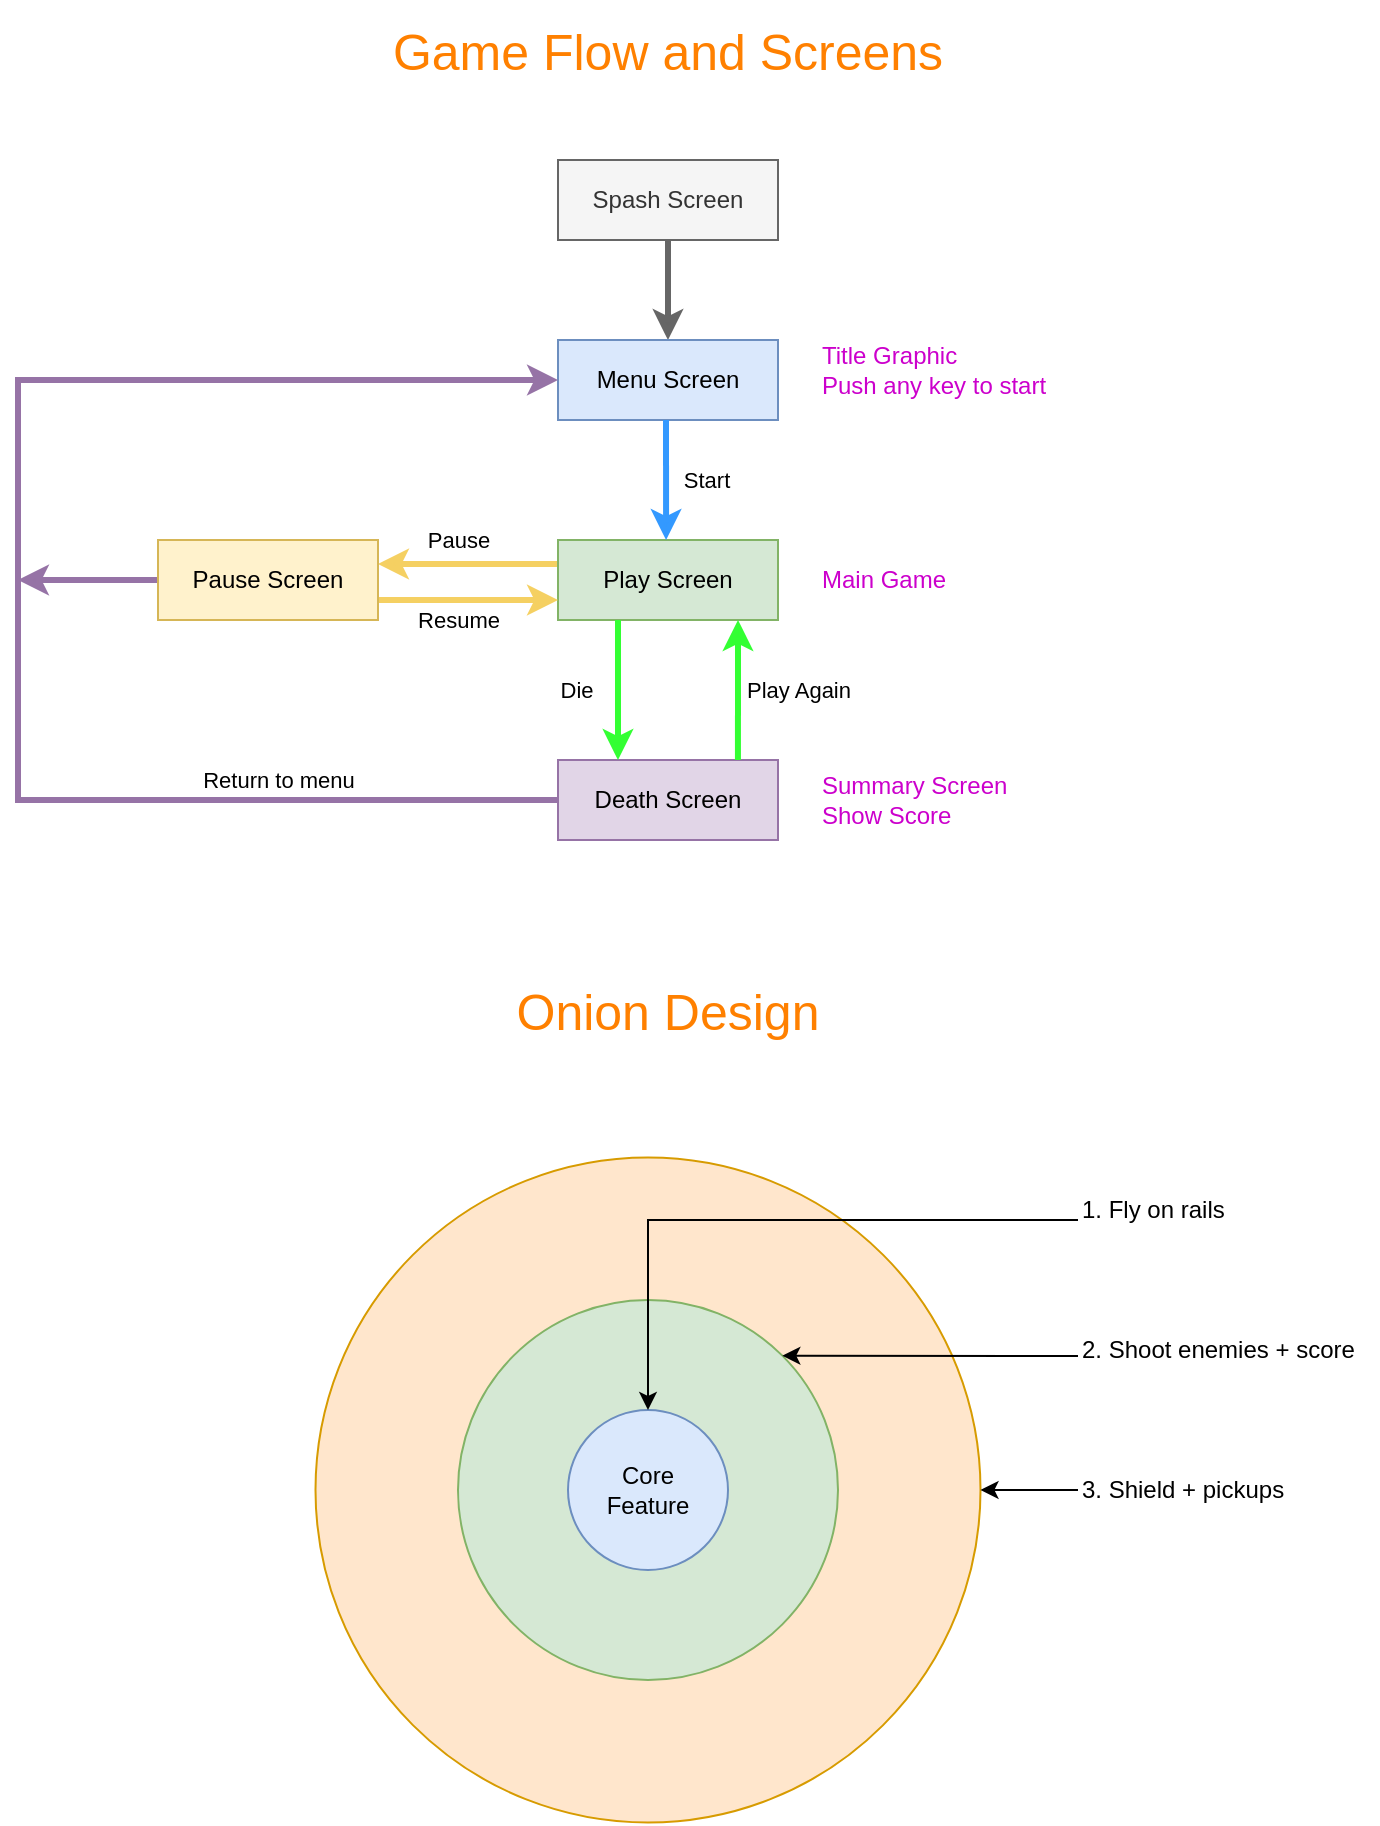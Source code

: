 <mxfile version="16.0.0" type="device"><diagram id="kgpKYQtTHZ0yAKxKKP6v" name="Page-1"><mxGraphModel dx="1102" dy="865" grid="1" gridSize="10" guides="1" tooltips="1" connect="1" arrows="1" fold="1" page="1" pageScale="1" pageWidth="850" pageHeight="1100" math="0" shadow="0"><root><mxCell id="0"/><mxCell id="1" parent="0"/><mxCell id="NDRS5jmbJ86MLUohWq0R-4" value="" style="ellipse;whiteSpace=wrap;html=1;aspect=fixed;fillColor=#ffe6cc;strokeColor=#d79b00;" vertex="1" parent="1"><mxGeometry x="268.75" y="588.75" width="332.5" height="332.5" as="geometry"/></mxCell><mxCell id="NDRS5jmbJ86MLUohWq0R-3" value="" style="ellipse;whiteSpace=wrap;html=1;aspect=fixed;fillColor=#d5e8d4;strokeColor=#82b366;" vertex="1" parent="1"><mxGeometry x="340" y="660" width="190" height="190" as="geometry"/></mxCell><mxCell id="q6ANe_YKl4Dz47lMra2j-18" style="edgeStyle=orthogonalEdgeStyle;rounded=0;orthogonalLoop=1;jettySize=auto;html=1;exitX=0.5;exitY=1;exitDx=0;exitDy=0;entryX=0.5;entryY=0;entryDx=0;entryDy=0;strokeColor=#666666;strokeWidth=3;fillColor=#f5f5f5;" parent="1" source="q6ANe_YKl4Dz47lMra2j-1" target="q6ANe_YKl4Dz47lMra2j-2" edge="1"><mxGeometry relative="1" as="geometry"/></mxCell><mxCell id="q6ANe_YKl4Dz47lMra2j-1" value="Spash Screen" style="rounded=1;whiteSpace=wrap;html=1;arcSize=0;fillColor=#f5f5f5;fontColor=#333333;strokeColor=#666666;" parent="1" vertex="1"><mxGeometry x="390" y="90" width="110" height="40" as="geometry"/></mxCell><mxCell id="q6ANe_YKl4Dz47lMra2j-2" value="Menu Screen" style="rounded=1;whiteSpace=wrap;html=1;arcSize=0;fillColor=#dae8fc;strokeColor=#6c8ebf;" parent="1" vertex="1"><mxGeometry x="390" y="180" width="110" height="40" as="geometry"/></mxCell><mxCell id="q6ANe_YKl4Dz47lMra2j-19" value="Pause" style="edgeStyle=orthogonalEdgeStyle;rounded=0;orthogonalLoop=1;jettySize=auto;html=1;exitX=0;exitY=0.5;exitDx=0;exitDy=0;entryX=1;entryY=0.5;entryDx=0;entryDy=0;strokeColor=#F5D062;strokeWidth=3;fillColor=#fff2cc;" parent="1" edge="1"><mxGeometry x="0.111" y="-12" relative="1" as="geometry"><mxPoint x="390" y="292" as="sourcePoint"/><mxPoint x="300" y="292" as="targetPoint"/><mxPoint as="offset"/></mxGeometry></mxCell><mxCell id="q6ANe_YKl4Dz47lMra2j-3" value="Play Screen" style="rounded=1;whiteSpace=wrap;html=1;arcSize=0;fillColor=#d5e8d4;strokeColor=#82b366;" parent="1" vertex="1"><mxGeometry x="390" y="280" width="110" height="40" as="geometry"/></mxCell><mxCell id="q6ANe_YKl4Dz47lMra2j-20" value="Resume" style="edgeStyle=orthogonalEdgeStyle;rounded=0;orthogonalLoop=1;jettySize=auto;html=1;exitX=1;exitY=0.75;exitDx=0;exitDy=0;entryX=0;entryY=0.75;entryDx=0;entryDy=0;strokeColor=#F5D062;strokeWidth=3;fillColor=#fff2cc;" parent="1" source="q6ANe_YKl4Dz47lMra2j-4" target="q6ANe_YKl4Dz47lMra2j-3" edge="1"><mxGeometry x="-0.111" y="-10" relative="1" as="geometry"><mxPoint as="offset"/></mxGeometry></mxCell><mxCell id="q6ANe_YKl4Dz47lMra2j-22" style="edgeStyle=orthogonalEdgeStyle;rounded=0;orthogonalLoop=1;jettySize=auto;html=1;exitX=0;exitY=0.5;exitDx=0;exitDy=0;strokeColor=#9673a6;strokeWidth=3;fillColor=#e1d5e7;" parent="1" source="q6ANe_YKl4Dz47lMra2j-4" edge="1"><mxGeometry relative="1" as="geometry"><mxPoint x="120" y="300" as="targetPoint"/></mxGeometry></mxCell><mxCell id="q6ANe_YKl4Dz47lMra2j-4" value="Pause Screen" style="rounded=1;whiteSpace=wrap;html=1;arcSize=0;fillColor=#fff2cc;strokeColor=#d6b656;" parent="1" vertex="1"><mxGeometry x="190" y="280" width="110" height="40" as="geometry"/></mxCell><mxCell id="q6ANe_YKl4Dz47lMra2j-21" value="Return to menu" style="edgeStyle=orthogonalEdgeStyle;rounded=0;orthogonalLoop=1;jettySize=auto;html=1;exitX=0;exitY=0.5;exitDx=0;exitDy=0;strokeColor=#9673a6;strokeWidth=3;fillColor=#e1d5e7;" parent="1" source="q6ANe_YKl4Dz47lMra2j-5" edge="1"><mxGeometry x="-0.627" y="-10" relative="1" as="geometry"><mxPoint x="390" y="200" as="targetPoint"/><Array as="points"><mxPoint x="120" y="410"/><mxPoint x="120" y="200"/><mxPoint x="390" y="200"/></Array><mxPoint as="offset"/></mxGeometry></mxCell><mxCell id="q6ANe_YKl4Dz47lMra2j-5" value="Death Screen" style="rounded=1;whiteSpace=wrap;html=1;arcSize=0;fillColor=#e1d5e7;strokeColor=#9673a6;" parent="1" vertex="1"><mxGeometry x="390" y="390" width="110" height="40" as="geometry"/></mxCell><mxCell id="q6ANe_YKl4Dz47lMra2j-7" value="" style="endArrow=classic;html=1;rounded=0;strokeColor=#33FF33;strokeWidth=3;" parent="1" edge="1"><mxGeometry relative="1" as="geometry"><mxPoint x="420" y="320" as="sourcePoint"/><mxPoint x="420" y="390" as="targetPoint"/></mxGeometry></mxCell><mxCell id="q6ANe_YKl4Dz47lMra2j-8" value="Die" style="edgeLabel;resizable=0;html=1;align=center;verticalAlign=middle;" parent="q6ANe_YKl4Dz47lMra2j-7" connectable="0" vertex="1"><mxGeometry relative="1" as="geometry"><mxPoint x="-21" as="offset"/></mxGeometry></mxCell><mxCell id="q6ANe_YKl4Dz47lMra2j-9" value="" style="endArrow=classic;html=1;rounded=0;exitX=0.818;exitY=0;exitDx=0;exitDy=0;exitPerimeter=0;strokeColor=#33FF33;strokeWidth=3;" parent="1" source="q6ANe_YKl4Dz47lMra2j-5" edge="1"><mxGeometry relative="1" as="geometry"><mxPoint x="480" y="380" as="sourcePoint"/><mxPoint x="480" y="320" as="targetPoint"/></mxGeometry></mxCell><mxCell id="q6ANe_YKl4Dz47lMra2j-10" value="Play Again" style="edgeLabel;resizable=0;html=1;align=center;verticalAlign=middle;" parent="q6ANe_YKl4Dz47lMra2j-9" connectable="0" vertex="1"><mxGeometry relative="1" as="geometry"><mxPoint x="30" as="offset"/></mxGeometry></mxCell><mxCell id="q6ANe_YKl4Dz47lMra2j-12" value="" style="endArrow=classic;html=1;rounded=0;strokeColor=#3399FF;strokeWidth=3;entryX=0.455;entryY=0;entryDx=0;entryDy=0;entryPerimeter=0;" parent="1" edge="1"><mxGeometry relative="1" as="geometry"><mxPoint x="444" y="220" as="sourcePoint"/><mxPoint x="444.05" y="280" as="targetPoint"/></mxGeometry></mxCell><mxCell id="q6ANe_YKl4Dz47lMra2j-13" value="Start" style="edgeLabel;resizable=0;html=1;align=center;verticalAlign=middle;" parent="q6ANe_YKl4Dz47lMra2j-12" connectable="0" vertex="1"><mxGeometry relative="1" as="geometry"><mxPoint x="20" as="offset"/></mxGeometry></mxCell><mxCell id="q6ANe_YKl4Dz47lMra2j-24" value="Summary Screen&lt;br&gt;&lt;div style=&quot;&quot;&gt;&lt;span&gt;Show Score&lt;/span&gt;&lt;/div&gt;" style="text;html=1;strokeColor=none;fillColor=none;align=left;verticalAlign=middle;whiteSpace=wrap;rounded=0;fontColor=#CC00CC;" parent="1" vertex="1"><mxGeometry x="520" y="395" width="130" height="30" as="geometry"/></mxCell><mxCell id="q6ANe_YKl4Dz47lMra2j-25" value="Main Game" style="text;html=1;strokeColor=none;fillColor=none;align=left;verticalAlign=middle;whiteSpace=wrap;rounded=0;fontColor=#CC00CC;" parent="1" vertex="1"><mxGeometry x="520" y="285" width="90" height="30" as="geometry"/></mxCell><mxCell id="q6ANe_YKl4Dz47lMra2j-26" value="Title Graphic&lt;br&gt;&lt;div style=&quot;&quot;&gt;&lt;span&gt;Push any key to start&lt;/span&gt;&lt;/div&gt;" style="text;html=1;strokeColor=none;fillColor=none;align=left;verticalAlign=middle;whiteSpace=wrap;rounded=0;fontColor=#CC00CC;" parent="1" vertex="1"><mxGeometry x="520" y="180" width="130" height="30" as="geometry"/></mxCell><mxCell id="q6ANe_YKl4Dz47lMra2j-27" value="Game Flow and Screens" style="text;html=1;strokeColor=none;fillColor=none;align=center;verticalAlign=middle;whiteSpace=wrap;rounded=0;fontColor=#FF8000;fontSize=25;" parent="1" vertex="1"><mxGeometry x="300" y="10" width="290" height="50" as="geometry"/></mxCell><mxCell id="NDRS5jmbJ86MLUohWq0R-1" value="Onion Design" style="text;html=1;strokeColor=none;fillColor=none;align=center;verticalAlign=middle;whiteSpace=wrap;rounded=0;fontColor=#FF8000;fontSize=25;" vertex="1" parent="1"><mxGeometry x="300" y="490" width="290" height="50" as="geometry"/></mxCell><mxCell id="NDRS5jmbJ86MLUohWq0R-2" value="" style="ellipse;whiteSpace=wrap;html=1;aspect=fixed;fillColor=#dae8fc;strokeColor=#6c8ebf;" vertex="1" parent="1"><mxGeometry x="395" y="715" width="80" height="80" as="geometry"/></mxCell><mxCell id="NDRS5jmbJ86MLUohWq0R-5" value="Core Feature" style="text;html=1;strokeColor=none;fillColor=none;align=center;verticalAlign=middle;whiteSpace=wrap;rounded=0;" vertex="1" parent="1"><mxGeometry x="405" y="740" width="60" height="30" as="geometry"/></mxCell><mxCell id="NDRS5jmbJ86MLUohWq0R-6" style="edgeStyle=orthogonalEdgeStyle;rounded=0;orthogonalLoop=1;jettySize=auto;html=1;exitX=1;exitY=0;exitDx=0;exitDy=0;entryX=0.5;entryY=0;entryDx=0;entryDy=0;" edge="1" parent="1" target="NDRS5jmbJ86MLUohWq0R-2"><mxGeometry relative="1" as="geometry"><mxPoint x="650" y="620" as="sourcePoint"/><Array as="points"><mxPoint x="435" y="620"/></Array></mxGeometry></mxCell><mxCell id="NDRS5jmbJ86MLUohWq0R-7" value="1. Fly on rails" style="text;html=1;strokeColor=none;fillColor=none;align=left;verticalAlign=middle;whiteSpace=wrap;rounded=0;" vertex="1" parent="1"><mxGeometry x="650" y="600" width="90" height="30" as="geometry"/></mxCell><mxCell id="NDRS5jmbJ86MLUohWq0R-9" style="edgeStyle=orthogonalEdgeStyle;rounded=0;orthogonalLoop=1;jettySize=auto;html=1;entryX=1;entryY=0;entryDx=0;entryDy=0;" edge="1" parent="1" target="NDRS5jmbJ86MLUohWq0R-3"><mxGeometry relative="1" as="geometry"><mxPoint x="630" y="688" as="sourcePoint"/><Array as="points"><mxPoint x="650" y="688"/></Array></mxGeometry></mxCell><mxCell id="NDRS5jmbJ86MLUohWq0R-8" value="2. Shoot enemies + score" style="text;html=1;strokeColor=none;fillColor=none;align=left;verticalAlign=middle;whiteSpace=wrap;rounded=0;" vertex="1" parent="1"><mxGeometry x="650" y="670" width="150" height="30" as="geometry"/></mxCell><mxCell id="NDRS5jmbJ86MLUohWq0R-11" style="edgeStyle=orthogonalEdgeStyle;rounded=0;orthogonalLoop=1;jettySize=auto;html=1;exitX=0;exitY=0.5;exitDx=0;exitDy=0;entryX=1;entryY=0.5;entryDx=0;entryDy=0;" edge="1" parent="1" source="NDRS5jmbJ86MLUohWq0R-10" target="NDRS5jmbJ86MLUohWq0R-4"><mxGeometry relative="1" as="geometry"/></mxCell><mxCell id="NDRS5jmbJ86MLUohWq0R-10" value="3. Shield + pickups" style="text;html=1;strokeColor=none;fillColor=none;align=left;verticalAlign=middle;whiteSpace=wrap;rounded=0;" vertex="1" parent="1"><mxGeometry x="650" y="740" width="150" height="30" as="geometry"/></mxCell></root></mxGraphModel></diagram></mxfile>